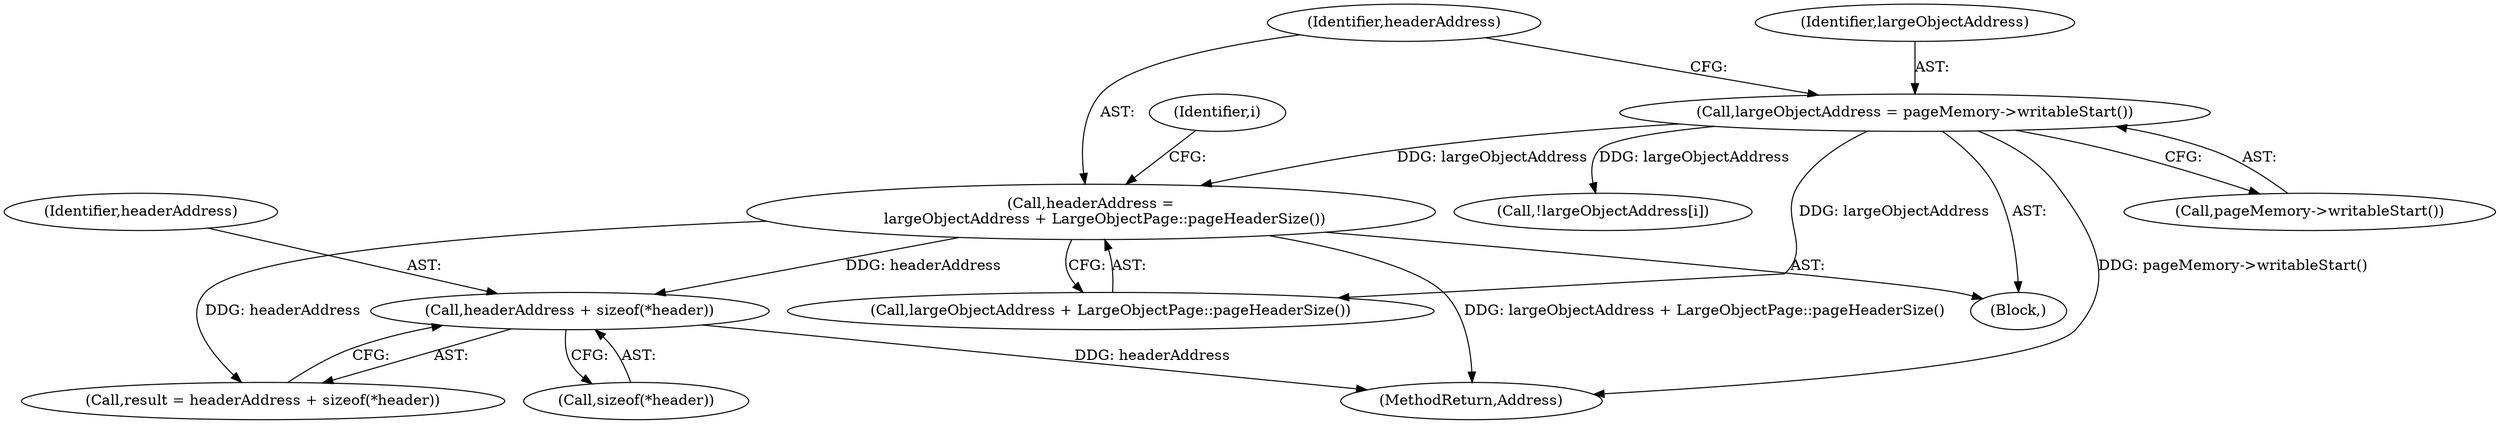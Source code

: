 digraph "0_Chrome_0749ec24fae74ec32d0567eef0e5ec43c84dbcb9_4@API" {
"1000155" [label="(Call,headerAddress + sizeof(*header))"];
"1000125" [label="(Call,headerAddress =\n      largeObjectAddress + LargeObjectPage::pageHeaderSize())"];
"1000121" [label="(Call,largeObjectAddress = pageMemory->writableStart())"];
"1000193" [label="(MethodReturn,Address)"];
"1000155" [label="(Call,headerAddress + sizeof(*header))"];
"1000123" [label="(Call,pageMemory->writableStart())"];
"1000125" [label="(Call,headerAddress =\n      largeObjectAddress + LargeObjectPage::pageHeaderSize())"];
"1000157" [label="(Call,sizeof(*header))"];
"1000122" [label="(Identifier,largeObjectAddress)"];
"1000156" [label="(Identifier,headerAddress)"];
"1000127" [label="(Call,largeObjectAddress + LargeObjectPage::pageHeaderSize())"];
"1000141" [label="(Call,!largeObjectAddress[i])"];
"1000133" [label="(Identifier,i)"];
"1000121" [label="(Call,largeObjectAddress = pageMemory->writableStart())"];
"1000153" [label="(Call,result = headerAddress + sizeof(*header))"];
"1000103" [label="(Block,)"];
"1000126" [label="(Identifier,headerAddress)"];
"1000155" -> "1000153"  [label="AST: "];
"1000155" -> "1000157"  [label="CFG: "];
"1000156" -> "1000155"  [label="AST: "];
"1000157" -> "1000155"  [label="AST: "];
"1000153" -> "1000155"  [label="CFG: "];
"1000155" -> "1000193"  [label="DDG: headerAddress"];
"1000125" -> "1000155"  [label="DDG: headerAddress"];
"1000125" -> "1000103"  [label="AST: "];
"1000125" -> "1000127"  [label="CFG: "];
"1000126" -> "1000125"  [label="AST: "];
"1000127" -> "1000125"  [label="AST: "];
"1000133" -> "1000125"  [label="CFG: "];
"1000125" -> "1000193"  [label="DDG: largeObjectAddress + LargeObjectPage::pageHeaderSize()"];
"1000121" -> "1000125"  [label="DDG: largeObjectAddress"];
"1000125" -> "1000153"  [label="DDG: headerAddress"];
"1000121" -> "1000103"  [label="AST: "];
"1000121" -> "1000123"  [label="CFG: "];
"1000122" -> "1000121"  [label="AST: "];
"1000123" -> "1000121"  [label="AST: "];
"1000126" -> "1000121"  [label="CFG: "];
"1000121" -> "1000193"  [label="DDG: pageMemory->writableStart()"];
"1000121" -> "1000127"  [label="DDG: largeObjectAddress"];
"1000121" -> "1000141"  [label="DDG: largeObjectAddress"];
}
